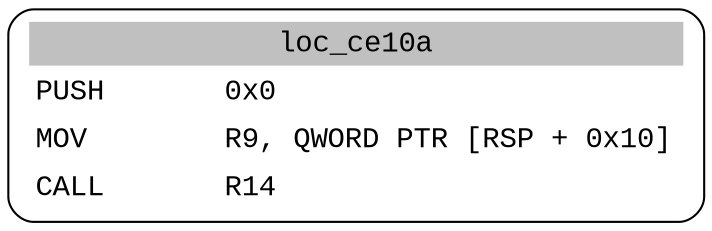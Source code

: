 digraph asm_graph {
1941 [
shape="Mrecord" fontname="Courier New"label =<<table border="0" cellborder="0" cellpadding="3"><tr><td align="center" colspan="2" bgcolor="grey">loc_ce10a</td></tr><tr><td align="left">PUSH       0x0</td></tr><tr><td align="left">MOV        R9, QWORD PTR [RSP + 0x10]</td></tr><tr><td align="left">CALL       R14</td></tr></table>> ];
}